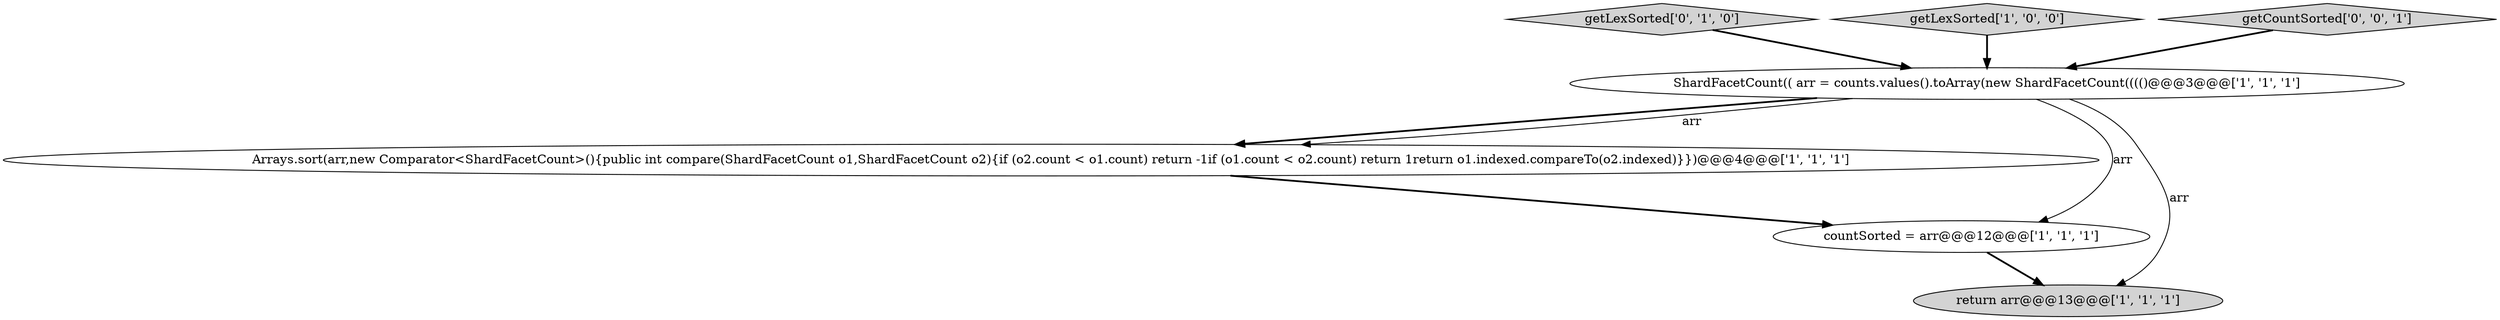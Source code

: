 digraph {
4 [style = filled, label = "Arrays.sort(arr,new Comparator<ShardFacetCount>(){public int compare(ShardFacetCount o1,ShardFacetCount o2){if (o2.count < o1.count) return -1if (o1.count < o2.count) return 1return o1.indexed.compareTo(o2.indexed)}})@@@4@@@['1', '1', '1']", fillcolor = white, shape = ellipse image = "AAA0AAABBB1BBB"];
5 [style = filled, label = "getLexSorted['0', '1', '0']", fillcolor = lightgray, shape = diamond image = "AAA0AAABBB2BBB"];
0 [style = filled, label = "countSorted = arr@@@12@@@['1', '1', '1']", fillcolor = white, shape = ellipse image = "AAA0AAABBB1BBB"];
2 [style = filled, label = "getLexSorted['1', '0', '0']", fillcolor = lightgray, shape = diamond image = "AAA0AAABBB1BBB"];
6 [style = filled, label = "getCountSorted['0', '0', '1']", fillcolor = lightgray, shape = diamond image = "AAA0AAABBB3BBB"];
1 [style = filled, label = "return arr@@@13@@@['1', '1', '1']", fillcolor = lightgray, shape = ellipse image = "AAA0AAABBB1BBB"];
3 [style = filled, label = "ShardFacetCount(( arr = counts.values().toArray(new ShardFacetCount(((()@@@3@@@['1', '1', '1']", fillcolor = white, shape = ellipse image = "AAA0AAABBB1BBB"];
5->3 [style = bold, label=""];
6->3 [style = bold, label=""];
3->1 [style = solid, label="arr"];
3->0 [style = solid, label="arr"];
3->4 [style = bold, label=""];
0->1 [style = bold, label=""];
2->3 [style = bold, label=""];
4->0 [style = bold, label=""];
3->4 [style = solid, label="arr"];
}
